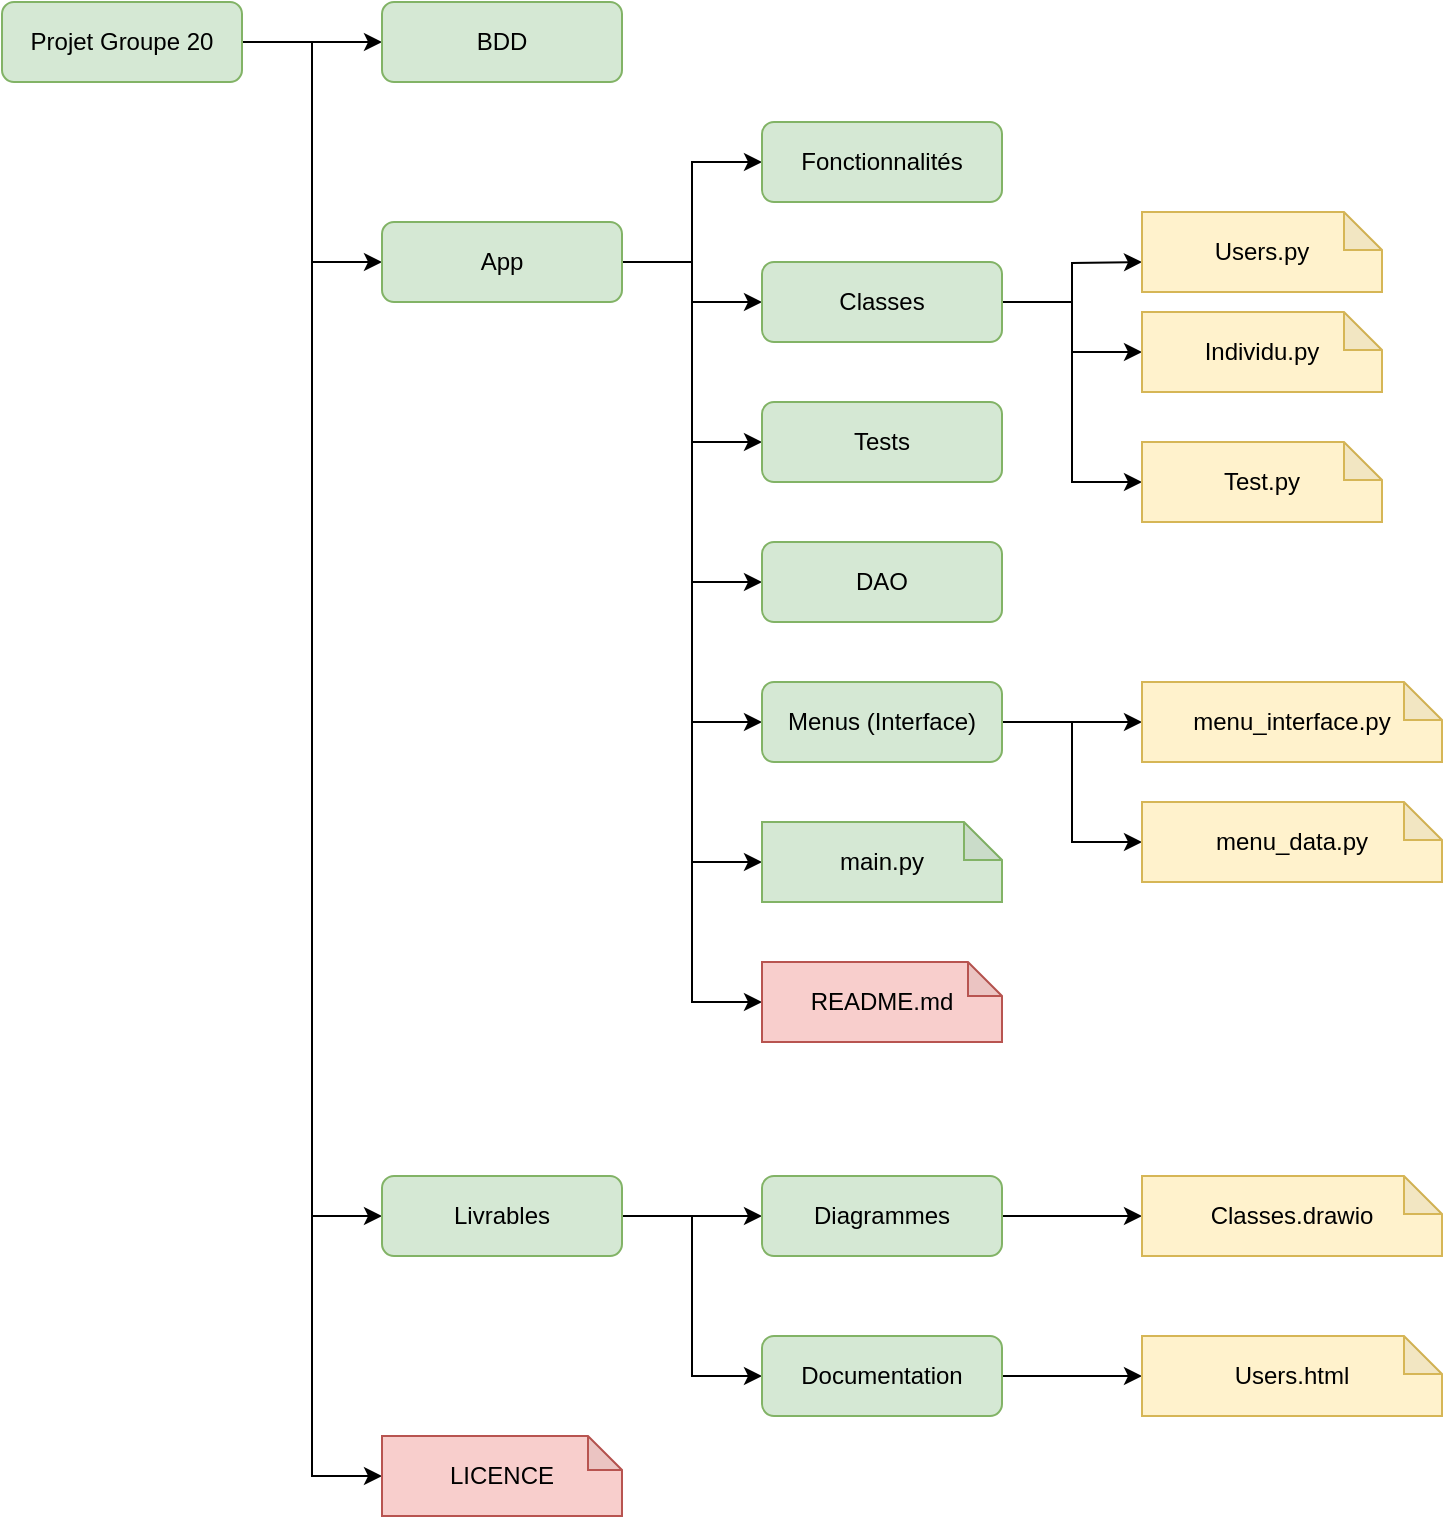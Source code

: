 <mxfile version="13.7.2" type="github">
  <diagram id="L78k47U69HLxivYjufpT" name="Page-1">
    <mxGraphModel dx="1422" dy="832" grid="1" gridSize="10" guides="1" tooltips="1" connect="1" arrows="1" fold="1" page="1" pageScale="1" pageWidth="1169" pageHeight="1654" math="0" shadow="0">
      <root>
        <mxCell id="0" />
        <mxCell id="1" parent="0" />
        <mxCell id="8Qk3gI1zRfMAFnqxJvFZ-7" style="edgeStyle=orthogonalEdgeStyle;rounded=0;orthogonalLoop=1;jettySize=auto;html=1;exitX=1;exitY=0.5;exitDx=0;exitDy=0;entryX=0;entryY=0.5;entryDx=0;entryDy=0;" edge="1" parent="1" source="8Qk3gI1zRfMAFnqxJvFZ-1" target="8Qk3gI1zRfMAFnqxJvFZ-2">
          <mxGeometry relative="1" as="geometry" />
        </mxCell>
        <mxCell id="8Qk3gI1zRfMAFnqxJvFZ-8" style="edgeStyle=orthogonalEdgeStyle;rounded=0;orthogonalLoop=1;jettySize=auto;html=1;exitX=1;exitY=0.5;exitDx=0;exitDy=0;entryX=0;entryY=0.5;entryDx=0;entryDy=0;" edge="1" parent="1" source="8Qk3gI1zRfMAFnqxJvFZ-1" target="8Qk3gI1zRfMAFnqxJvFZ-3">
          <mxGeometry relative="1" as="geometry" />
        </mxCell>
        <mxCell id="8Qk3gI1zRfMAFnqxJvFZ-9" style="edgeStyle=orthogonalEdgeStyle;rounded=0;orthogonalLoop=1;jettySize=auto;html=1;exitX=1;exitY=0.5;exitDx=0;exitDy=0;entryX=0;entryY=0.5;entryDx=0;entryDy=0;" edge="1" parent="1" source="8Qk3gI1zRfMAFnqxJvFZ-1" target="8Qk3gI1zRfMAFnqxJvFZ-4">
          <mxGeometry relative="1" as="geometry" />
        </mxCell>
        <mxCell id="8Qk3gI1zRfMAFnqxJvFZ-20" style="edgeStyle=orthogonalEdgeStyle;rounded=0;orthogonalLoop=1;jettySize=auto;html=1;exitX=1;exitY=0.5;exitDx=0;exitDy=0;entryX=0;entryY=0.5;entryDx=0;entryDy=0;entryPerimeter=0;" edge="1" parent="1" source="8Qk3gI1zRfMAFnqxJvFZ-1" target="8Qk3gI1zRfMAFnqxJvFZ-19">
          <mxGeometry relative="1" as="geometry" />
        </mxCell>
        <mxCell id="8Qk3gI1zRfMAFnqxJvFZ-1" value="Projet Groupe 20" style="rounded=1;whiteSpace=wrap;html=1;fillColor=#d5e8d4;strokeColor=#82b366;" vertex="1" parent="1">
          <mxGeometry x="50" y="70" width="120" height="40" as="geometry" />
        </mxCell>
        <mxCell id="8Qk3gI1zRfMAFnqxJvFZ-2" value="BDD" style="rounded=1;whiteSpace=wrap;html=1;fillColor=#d5e8d4;strokeColor=#82b366;" vertex="1" parent="1">
          <mxGeometry x="240" y="70" width="120" height="40" as="geometry" />
        </mxCell>
        <mxCell id="8Qk3gI1zRfMAFnqxJvFZ-21" style="edgeStyle=orthogonalEdgeStyle;rounded=0;orthogonalLoop=1;jettySize=auto;html=1;exitX=1;exitY=0.5;exitDx=0;exitDy=0;entryX=0;entryY=0.5;entryDx=0;entryDy=0;" edge="1" parent="1" source="8Qk3gI1zRfMAFnqxJvFZ-3" target="8Qk3gI1zRfMAFnqxJvFZ-12">
          <mxGeometry relative="1" as="geometry" />
        </mxCell>
        <mxCell id="8Qk3gI1zRfMAFnqxJvFZ-22" style="edgeStyle=orthogonalEdgeStyle;rounded=0;orthogonalLoop=1;jettySize=auto;html=1;exitX=1;exitY=0.5;exitDx=0;exitDy=0;entryX=0;entryY=0.5;entryDx=0;entryDy=0;" edge="1" parent="1" source="8Qk3gI1zRfMAFnqxJvFZ-3" target="8Qk3gI1zRfMAFnqxJvFZ-13">
          <mxGeometry relative="1" as="geometry" />
        </mxCell>
        <mxCell id="8Qk3gI1zRfMAFnqxJvFZ-23" style="edgeStyle=orthogonalEdgeStyle;rounded=0;orthogonalLoop=1;jettySize=auto;html=1;exitX=1;exitY=0.5;exitDx=0;exitDy=0;entryX=0;entryY=0.5;entryDx=0;entryDy=0;" edge="1" parent="1" source="8Qk3gI1zRfMAFnqxJvFZ-3" target="8Qk3gI1zRfMAFnqxJvFZ-15">
          <mxGeometry relative="1" as="geometry" />
        </mxCell>
        <mxCell id="8Qk3gI1zRfMAFnqxJvFZ-24" style="edgeStyle=orthogonalEdgeStyle;rounded=0;orthogonalLoop=1;jettySize=auto;html=1;exitX=1;exitY=0.5;exitDx=0;exitDy=0;entryX=0;entryY=0.5;entryDx=0;entryDy=0;" edge="1" parent="1" source="8Qk3gI1zRfMAFnqxJvFZ-3" target="8Qk3gI1zRfMAFnqxJvFZ-16">
          <mxGeometry relative="1" as="geometry" />
        </mxCell>
        <mxCell id="8Qk3gI1zRfMAFnqxJvFZ-25" style="edgeStyle=orthogonalEdgeStyle;rounded=0;orthogonalLoop=1;jettySize=auto;html=1;exitX=1;exitY=0.5;exitDx=0;exitDy=0;entryX=0;entryY=0.5;entryDx=0;entryDy=0;entryPerimeter=0;" edge="1" parent="1" source="8Qk3gI1zRfMAFnqxJvFZ-3" target="8Qk3gI1zRfMAFnqxJvFZ-17">
          <mxGeometry relative="1" as="geometry" />
        </mxCell>
        <mxCell id="8Qk3gI1zRfMAFnqxJvFZ-26" style="edgeStyle=orthogonalEdgeStyle;rounded=0;orthogonalLoop=1;jettySize=auto;html=1;exitX=1;exitY=0.5;exitDx=0;exitDy=0;entryX=0;entryY=0.5;entryDx=0;entryDy=0;entryPerimeter=0;" edge="1" parent="1" source="8Qk3gI1zRfMAFnqxJvFZ-3" target="8Qk3gI1zRfMAFnqxJvFZ-18">
          <mxGeometry relative="1" as="geometry" />
        </mxCell>
        <mxCell id="8Qk3gI1zRfMAFnqxJvFZ-28" style="edgeStyle=orthogonalEdgeStyle;rounded=0;orthogonalLoop=1;jettySize=auto;html=1;exitX=1;exitY=0.5;exitDx=0;exitDy=0;entryX=0;entryY=0.5;entryDx=0;entryDy=0;" edge="1" parent="1" source="8Qk3gI1zRfMAFnqxJvFZ-3" target="8Qk3gI1zRfMAFnqxJvFZ-14">
          <mxGeometry relative="1" as="geometry" />
        </mxCell>
        <mxCell id="8Qk3gI1zRfMAFnqxJvFZ-3" value="App" style="rounded=1;whiteSpace=wrap;html=1;fillColor=#d5e8d4;strokeColor=#82b366;" vertex="1" parent="1">
          <mxGeometry x="240" y="180" width="120" height="40" as="geometry" />
        </mxCell>
        <mxCell id="8Qk3gI1zRfMAFnqxJvFZ-10" style="edgeStyle=orthogonalEdgeStyle;rounded=0;orthogonalLoop=1;jettySize=auto;html=1;exitX=1;exitY=0.5;exitDx=0;exitDy=0;entryX=0;entryY=0.5;entryDx=0;entryDy=0;" edge="1" parent="1" source="8Qk3gI1zRfMAFnqxJvFZ-4" target="8Qk3gI1zRfMAFnqxJvFZ-5">
          <mxGeometry relative="1" as="geometry" />
        </mxCell>
        <mxCell id="8Qk3gI1zRfMAFnqxJvFZ-11" style="edgeStyle=orthogonalEdgeStyle;rounded=0;orthogonalLoop=1;jettySize=auto;html=1;exitX=1;exitY=0.5;exitDx=0;exitDy=0;entryX=0;entryY=0.5;entryDx=0;entryDy=0;" edge="1" parent="1" source="8Qk3gI1zRfMAFnqxJvFZ-4" target="8Qk3gI1zRfMAFnqxJvFZ-6">
          <mxGeometry relative="1" as="geometry" />
        </mxCell>
        <mxCell id="8Qk3gI1zRfMAFnqxJvFZ-4" value="Livrables" style="rounded=1;whiteSpace=wrap;html=1;fillColor=#d5e8d4;strokeColor=#82b366;" vertex="1" parent="1">
          <mxGeometry x="240" y="657" width="120" height="40" as="geometry" />
        </mxCell>
        <mxCell id="8Qk3gI1zRfMAFnqxJvFZ-43" style="edgeStyle=orthogonalEdgeStyle;rounded=0;orthogonalLoop=1;jettySize=auto;html=1;exitX=1;exitY=0.5;exitDx=0;exitDy=0;entryX=0;entryY=0.5;entryDx=0;entryDy=0;entryPerimeter=0;" edge="1" parent="1" source="8Qk3gI1zRfMAFnqxJvFZ-5" target="8Qk3gI1zRfMAFnqxJvFZ-42">
          <mxGeometry relative="1" as="geometry" />
        </mxCell>
        <mxCell id="8Qk3gI1zRfMAFnqxJvFZ-5" value="Diagrammes" style="rounded=1;whiteSpace=wrap;html=1;fillColor=#d5e8d4;strokeColor=#82b366;" vertex="1" parent="1">
          <mxGeometry x="430" y="657" width="120" height="40" as="geometry" />
        </mxCell>
        <mxCell id="8Qk3gI1zRfMAFnqxJvFZ-45" style="edgeStyle=orthogonalEdgeStyle;rounded=0;orthogonalLoop=1;jettySize=auto;html=1;exitX=1;exitY=0.5;exitDx=0;exitDy=0;entryX=0;entryY=0.5;entryDx=0;entryDy=0;entryPerimeter=0;" edge="1" parent="1" source="8Qk3gI1zRfMAFnqxJvFZ-6" target="8Qk3gI1zRfMAFnqxJvFZ-44">
          <mxGeometry relative="1" as="geometry" />
        </mxCell>
        <mxCell id="8Qk3gI1zRfMAFnqxJvFZ-6" value="Documentation" style="rounded=1;whiteSpace=wrap;html=1;fillColor=#d5e8d4;strokeColor=#82b366;" vertex="1" parent="1">
          <mxGeometry x="430" y="737" width="120" height="40" as="geometry" />
        </mxCell>
        <mxCell id="8Qk3gI1zRfMAFnqxJvFZ-12" value="Fonctionnalités" style="rounded=1;whiteSpace=wrap;html=1;fillColor=#d5e8d4;strokeColor=#82b366;" vertex="1" parent="1">
          <mxGeometry x="430" y="130" width="120" height="40" as="geometry" />
        </mxCell>
        <mxCell id="8Qk3gI1zRfMAFnqxJvFZ-36" style="edgeStyle=orthogonalEdgeStyle;rounded=0;orthogonalLoop=1;jettySize=auto;html=1;exitX=1;exitY=0.5;exitDx=0;exitDy=0;" edge="1" parent="1" source="8Qk3gI1zRfMAFnqxJvFZ-13">
          <mxGeometry relative="1" as="geometry">
            <mxPoint x="620" y="200" as="targetPoint" />
          </mxGeometry>
        </mxCell>
        <mxCell id="8Qk3gI1zRfMAFnqxJvFZ-38" style="edgeStyle=orthogonalEdgeStyle;rounded=0;orthogonalLoop=1;jettySize=auto;html=1;exitX=1;exitY=0.5;exitDx=0;exitDy=0;entryX=0;entryY=0.5;entryDx=0;entryDy=0;entryPerimeter=0;" edge="1" parent="1" source="8Qk3gI1zRfMAFnqxJvFZ-13" target="8Qk3gI1zRfMAFnqxJvFZ-30">
          <mxGeometry relative="1" as="geometry" />
        </mxCell>
        <mxCell id="8Qk3gI1zRfMAFnqxJvFZ-41" style="edgeStyle=orthogonalEdgeStyle;rounded=0;orthogonalLoop=1;jettySize=auto;html=1;exitX=1;exitY=0.5;exitDx=0;exitDy=0;entryX=0;entryY=0.5;entryDx=0;entryDy=0;entryPerimeter=0;" edge="1" parent="1" source="8Qk3gI1zRfMAFnqxJvFZ-13" target="8Qk3gI1zRfMAFnqxJvFZ-40">
          <mxGeometry relative="1" as="geometry" />
        </mxCell>
        <mxCell id="8Qk3gI1zRfMAFnqxJvFZ-13" value="Classes" style="rounded=1;whiteSpace=wrap;html=1;fillColor=#d5e8d4;strokeColor=#82b366;" vertex="1" parent="1">
          <mxGeometry x="430" y="200" width="120" height="40" as="geometry" />
        </mxCell>
        <mxCell id="8Qk3gI1zRfMAFnqxJvFZ-14" value="Tests" style="rounded=1;whiteSpace=wrap;html=1;fillColor=#d5e8d4;strokeColor=#82b366;" vertex="1" parent="1">
          <mxGeometry x="430" y="270" width="120" height="40" as="geometry" />
        </mxCell>
        <mxCell id="8Qk3gI1zRfMAFnqxJvFZ-15" value="DAO" style="rounded=1;whiteSpace=wrap;html=1;fillColor=#d5e8d4;strokeColor=#82b366;" vertex="1" parent="1">
          <mxGeometry x="430" y="340" width="120" height="40" as="geometry" />
        </mxCell>
        <mxCell id="8Qk3gI1zRfMAFnqxJvFZ-34" style="edgeStyle=orthogonalEdgeStyle;rounded=0;orthogonalLoop=1;jettySize=auto;html=1;exitX=1;exitY=0.5;exitDx=0;exitDy=0;entryX=0;entryY=0.5;entryDx=0;entryDy=0;entryPerimeter=0;" edge="1" parent="1" source="8Qk3gI1zRfMAFnqxJvFZ-16" target="8Qk3gI1zRfMAFnqxJvFZ-31">
          <mxGeometry relative="1" as="geometry" />
        </mxCell>
        <mxCell id="8Qk3gI1zRfMAFnqxJvFZ-35" style="edgeStyle=orthogonalEdgeStyle;rounded=0;orthogonalLoop=1;jettySize=auto;html=1;exitX=1;exitY=0.5;exitDx=0;exitDy=0;entryX=0;entryY=0.5;entryDx=0;entryDy=0;entryPerimeter=0;" edge="1" parent="1" source="8Qk3gI1zRfMAFnqxJvFZ-16" target="8Qk3gI1zRfMAFnqxJvFZ-33">
          <mxGeometry relative="1" as="geometry" />
        </mxCell>
        <mxCell id="8Qk3gI1zRfMAFnqxJvFZ-16" value="Menus (Interface)" style="rounded=1;whiteSpace=wrap;html=1;fillColor=#d5e8d4;strokeColor=#82b366;" vertex="1" parent="1">
          <mxGeometry x="430" y="410" width="120" height="40" as="geometry" />
        </mxCell>
        <mxCell id="8Qk3gI1zRfMAFnqxJvFZ-17" value="main.py" style="shape=note;whiteSpace=wrap;html=1;backgroundOutline=1;darkOpacity=0.05;size=19;fillColor=#d5e8d4;strokeColor=#82b366;" vertex="1" parent="1">
          <mxGeometry x="430" y="480" width="120" height="40" as="geometry" />
        </mxCell>
        <mxCell id="8Qk3gI1zRfMAFnqxJvFZ-18" value="README.md" style="shape=note;whiteSpace=wrap;html=1;backgroundOutline=1;darkOpacity=0.05;size=17;fillColor=#f8cecc;strokeColor=#b85450;" vertex="1" parent="1">
          <mxGeometry x="430" y="550" width="120" height="40" as="geometry" />
        </mxCell>
        <mxCell id="8Qk3gI1zRfMAFnqxJvFZ-19" value="LICENCE" style="shape=note;whiteSpace=wrap;html=1;backgroundOutline=1;darkOpacity=0.05;size=17;fillColor=#f8cecc;strokeColor=#b85450;" vertex="1" parent="1">
          <mxGeometry x="240" y="787" width="120" height="40" as="geometry" />
        </mxCell>
        <mxCell id="8Qk3gI1zRfMAFnqxJvFZ-30" value="Test.py" style="shape=note;whiteSpace=wrap;html=1;backgroundOutline=1;darkOpacity=0.05;size=19;fillColor=#fff2cc;strokeColor=#d6b656;" vertex="1" parent="1">
          <mxGeometry x="620" y="290" width="120" height="40" as="geometry" />
        </mxCell>
        <mxCell id="8Qk3gI1zRfMAFnqxJvFZ-31" value="menu_interface.py" style="shape=note;whiteSpace=wrap;html=1;backgroundOutline=1;darkOpacity=0.05;size=19;fillColor=#fff2cc;strokeColor=#d6b656;" vertex="1" parent="1">
          <mxGeometry x="620" y="410" width="150" height="40" as="geometry" />
        </mxCell>
        <mxCell id="8Qk3gI1zRfMAFnqxJvFZ-33" value="menu_data.py" style="shape=note;whiteSpace=wrap;html=1;backgroundOutline=1;darkOpacity=0.05;size=19;fillColor=#fff2cc;strokeColor=#d6b656;" vertex="1" parent="1">
          <mxGeometry x="620" y="470" width="150" height="40" as="geometry" />
        </mxCell>
        <mxCell id="8Qk3gI1zRfMAFnqxJvFZ-39" value="Users.py" style="shape=note;whiteSpace=wrap;html=1;backgroundOutline=1;darkOpacity=0.05;size=19;fillColor=#fff2cc;strokeColor=#d6b656;" vertex="1" parent="1">
          <mxGeometry x="620" y="175" width="120" height="40" as="geometry" />
        </mxCell>
        <mxCell id="8Qk3gI1zRfMAFnqxJvFZ-40" value="Individu.py" style="shape=note;whiteSpace=wrap;html=1;backgroundOutline=1;darkOpacity=0.05;size=19;fillColor=#fff2cc;strokeColor=#d6b656;" vertex="1" parent="1">
          <mxGeometry x="620" y="225" width="120" height="40" as="geometry" />
        </mxCell>
        <mxCell id="8Qk3gI1zRfMAFnqxJvFZ-42" value="Classes.drawio" style="shape=note;whiteSpace=wrap;html=1;backgroundOutline=1;darkOpacity=0.05;size=19;fillColor=#fff2cc;strokeColor=#d6b656;" vertex="1" parent="1">
          <mxGeometry x="620" y="657" width="150" height="40" as="geometry" />
        </mxCell>
        <mxCell id="8Qk3gI1zRfMAFnqxJvFZ-44" value="Users.html" style="shape=note;whiteSpace=wrap;html=1;backgroundOutline=1;darkOpacity=0.05;size=19;fillColor=#fff2cc;strokeColor=#d6b656;" vertex="1" parent="1">
          <mxGeometry x="620" y="737" width="150" height="40" as="geometry" />
        </mxCell>
      </root>
    </mxGraphModel>
  </diagram>
</mxfile>
